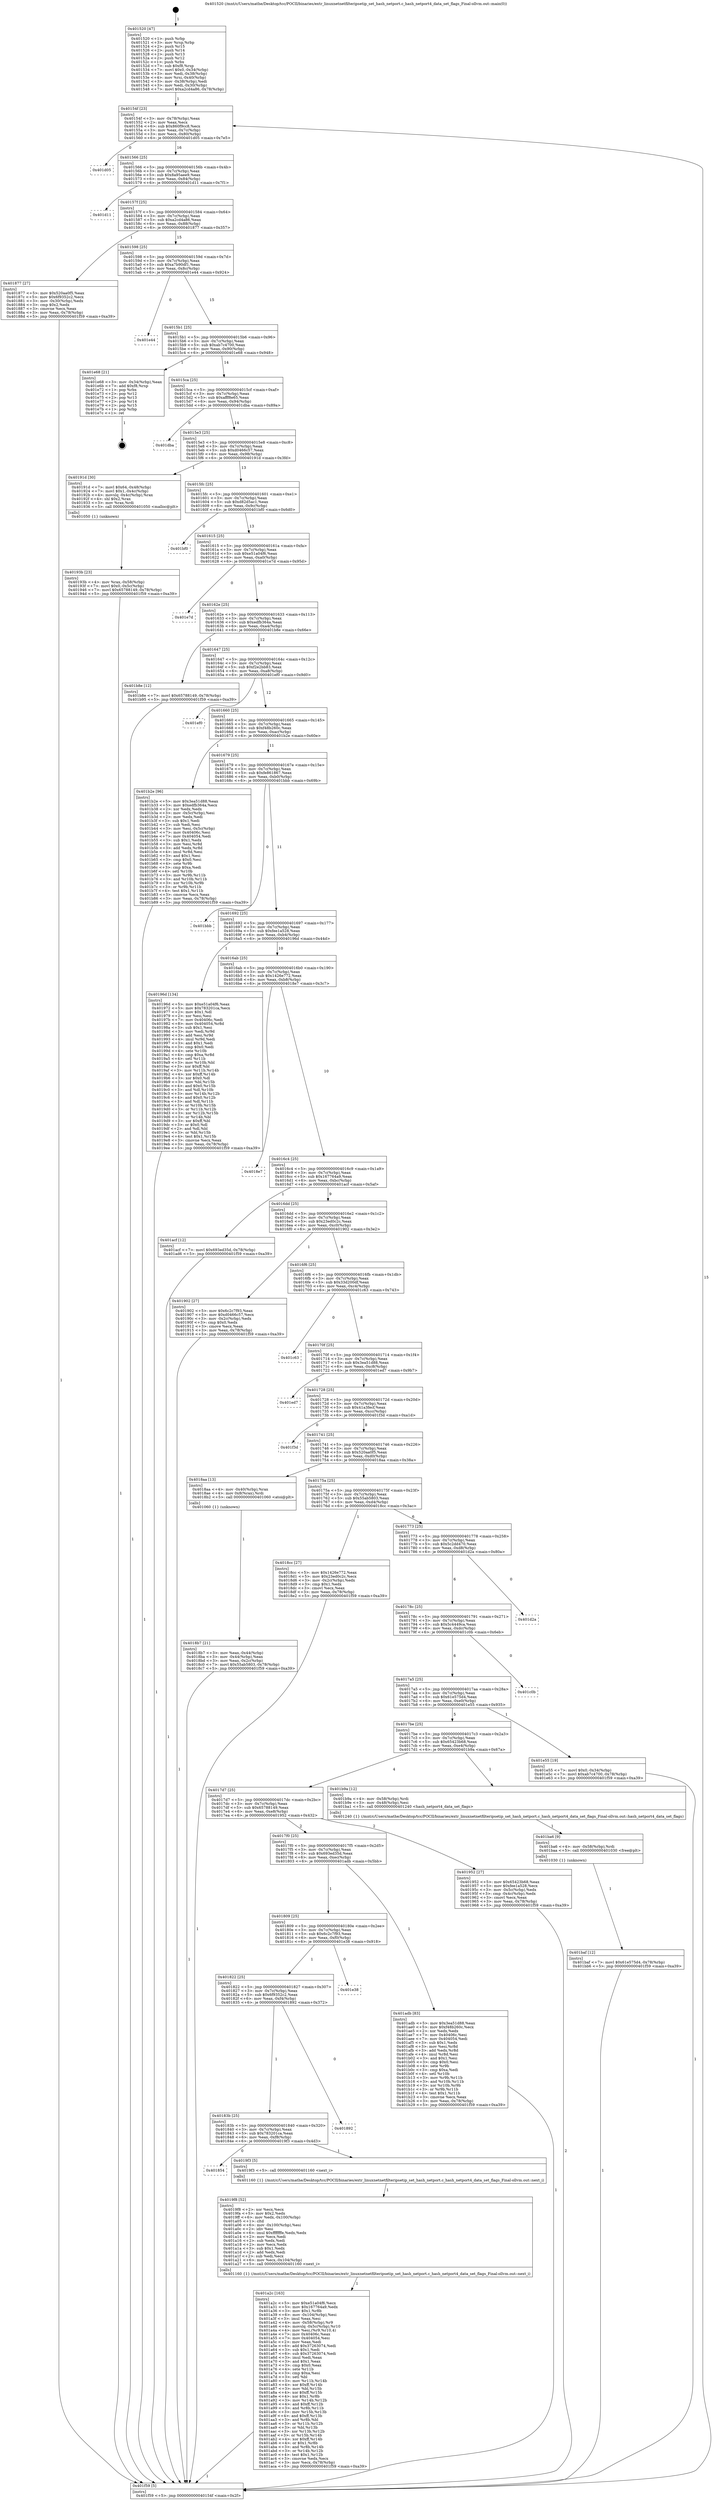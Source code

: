 digraph "0x401520" {
  label = "0x401520 (/mnt/c/Users/mathe/Desktop/tcc/POCII/binaries/extr_linuxnetnetfilteripsetip_set_hash_netport.c_hash_netport4_data_set_flags_Final-ollvm.out::main(0))"
  labelloc = "t"
  node[shape=record]

  Entry [label="",width=0.3,height=0.3,shape=circle,fillcolor=black,style=filled]
  "0x40154f" [label="{
     0x40154f [23]\l
     | [instrs]\l
     &nbsp;&nbsp;0x40154f \<+3\>: mov -0x78(%rbp),%eax\l
     &nbsp;&nbsp;0x401552 \<+2\>: mov %eax,%ecx\l
     &nbsp;&nbsp;0x401554 \<+6\>: sub $0x860f9cc8,%ecx\l
     &nbsp;&nbsp;0x40155a \<+3\>: mov %eax,-0x7c(%rbp)\l
     &nbsp;&nbsp;0x40155d \<+3\>: mov %ecx,-0x80(%rbp)\l
     &nbsp;&nbsp;0x401560 \<+6\>: je 0000000000401d05 \<main+0x7e5\>\l
  }"]
  "0x401d05" [label="{
     0x401d05\l
  }", style=dashed]
  "0x401566" [label="{
     0x401566 [25]\l
     | [instrs]\l
     &nbsp;&nbsp;0x401566 \<+5\>: jmp 000000000040156b \<main+0x4b\>\l
     &nbsp;&nbsp;0x40156b \<+3\>: mov -0x7c(%rbp),%eax\l
     &nbsp;&nbsp;0x40156e \<+5\>: sub $0x8a95aee9,%eax\l
     &nbsp;&nbsp;0x401573 \<+6\>: mov %eax,-0x84(%rbp)\l
     &nbsp;&nbsp;0x401579 \<+6\>: je 0000000000401d11 \<main+0x7f1\>\l
  }"]
  Exit [label="",width=0.3,height=0.3,shape=circle,fillcolor=black,style=filled,peripheries=2]
  "0x401d11" [label="{
     0x401d11\l
  }", style=dashed]
  "0x40157f" [label="{
     0x40157f [25]\l
     | [instrs]\l
     &nbsp;&nbsp;0x40157f \<+5\>: jmp 0000000000401584 \<main+0x64\>\l
     &nbsp;&nbsp;0x401584 \<+3\>: mov -0x7c(%rbp),%eax\l
     &nbsp;&nbsp;0x401587 \<+5\>: sub $0xa2cd4a86,%eax\l
     &nbsp;&nbsp;0x40158c \<+6\>: mov %eax,-0x88(%rbp)\l
     &nbsp;&nbsp;0x401592 \<+6\>: je 0000000000401877 \<main+0x357\>\l
  }"]
  "0x401baf" [label="{
     0x401baf [12]\l
     | [instrs]\l
     &nbsp;&nbsp;0x401baf \<+7\>: movl $0x61e575d4,-0x78(%rbp)\l
     &nbsp;&nbsp;0x401bb6 \<+5\>: jmp 0000000000401f59 \<main+0xa39\>\l
  }"]
  "0x401877" [label="{
     0x401877 [27]\l
     | [instrs]\l
     &nbsp;&nbsp;0x401877 \<+5\>: mov $0x520aa0f5,%eax\l
     &nbsp;&nbsp;0x40187c \<+5\>: mov $0x6f9352c2,%ecx\l
     &nbsp;&nbsp;0x401881 \<+3\>: mov -0x30(%rbp),%edx\l
     &nbsp;&nbsp;0x401884 \<+3\>: cmp $0x2,%edx\l
     &nbsp;&nbsp;0x401887 \<+3\>: cmovne %ecx,%eax\l
     &nbsp;&nbsp;0x40188a \<+3\>: mov %eax,-0x78(%rbp)\l
     &nbsp;&nbsp;0x40188d \<+5\>: jmp 0000000000401f59 \<main+0xa39\>\l
  }"]
  "0x401598" [label="{
     0x401598 [25]\l
     | [instrs]\l
     &nbsp;&nbsp;0x401598 \<+5\>: jmp 000000000040159d \<main+0x7d\>\l
     &nbsp;&nbsp;0x40159d \<+3\>: mov -0x7c(%rbp),%eax\l
     &nbsp;&nbsp;0x4015a0 \<+5\>: sub $0xa7b90df1,%eax\l
     &nbsp;&nbsp;0x4015a5 \<+6\>: mov %eax,-0x8c(%rbp)\l
     &nbsp;&nbsp;0x4015ab \<+6\>: je 0000000000401e44 \<main+0x924\>\l
  }"]
  "0x401f59" [label="{
     0x401f59 [5]\l
     | [instrs]\l
     &nbsp;&nbsp;0x401f59 \<+5\>: jmp 000000000040154f \<main+0x2f\>\l
  }"]
  "0x401520" [label="{
     0x401520 [47]\l
     | [instrs]\l
     &nbsp;&nbsp;0x401520 \<+1\>: push %rbp\l
     &nbsp;&nbsp;0x401521 \<+3\>: mov %rsp,%rbp\l
     &nbsp;&nbsp;0x401524 \<+2\>: push %r15\l
     &nbsp;&nbsp;0x401526 \<+2\>: push %r14\l
     &nbsp;&nbsp;0x401528 \<+2\>: push %r13\l
     &nbsp;&nbsp;0x40152a \<+2\>: push %r12\l
     &nbsp;&nbsp;0x40152c \<+1\>: push %rbx\l
     &nbsp;&nbsp;0x40152d \<+7\>: sub $0xf8,%rsp\l
     &nbsp;&nbsp;0x401534 \<+7\>: movl $0x0,-0x34(%rbp)\l
     &nbsp;&nbsp;0x40153b \<+3\>: mov %edi,-0x38(%rbp)\l
     &nbsp;&nbsp;0x40153e \<+4\>: mov %rsi,-0x40(%rbp)\l
     &nbsp;&nbsp;0x401542 \<+3\>: mov -0x38(%rbp),%edi\l
     &nbsp;&nbsp;0x401545 \<+3\>: mov %edi,-0x30(%rbp)\l
     &nbsp;&nbsp;0x401548 \<+7\>: movl $0xa2cd4a86,-0x78(%rbp)\l
  }"]
  "0x401ba6" [label="{
     0x401ba6 [9]\l
     | [instrs]\l
     &nbsp;&nbsp;0x401ba6 \<+4\>: mov -0x58(%rbp),%rdi\l
     &nbsp;&nbsp;0x401baa \<+5\>: call 0000000000401030 \<free@plt\>\l
     | [calls]\l
     &nbsp;&nbsp;0x401030 \{1\} (unknown)\l
  }"]
  "0x401e44" [label="{
     0x401e44\l
  }", style=dashed]
  "0x4015b1" [label="{
     0x4015b1 [25]\l
     | [instrs]\l
     &nbsp;&nbsp;0x4015b1 \<+5\>: jmp 00000000004015b6 \<main+0x96\>\l
     &nbsp;&nbsp;0x4015b6 \<+3\>: mov -0x7c(%rbp),%eax\l
     &nbsp;&nbsp;0x4015b9 \<+5\>: sub $0xab7c4700,%eax\l
     &nbsp;&nbsp;0x4015be \<+6\>: mov %eax,-0x90(%rbp)\l
     &nbsp;&nbsp;0x4015c4 \<+6\>: je 0000000000401e68 \<main+0x948\>\l
  }"]
  "0x401a2c" [label="{
     0x401a2c [163]\l
     | [instrs]\l
     &nbsp;&nbsp;0x401a2c \<+5\>: mov $0xe51a04f6,%ecx\l
     &nbsp;&nbsp;0x401a31 \<+5\>: mov $0x167764a9,%edx\l
     &nbsp;&nbsp;0x401a36 \<+3\>: mov $0x1,%r8b\l
     &nbsp;&nbsp;0x401a39 \<+6\>: mov -0x104(%rbp),%esi\l
     &nbsp;&nbsp;0x401a3f \<+3\>: imul %eax,%esi\l
     &nbsp;&nbsp;0x401a42 \<+4\>: mov -0x58(%rbp),%r9\l
     &nbsp;&nbsp;0x401a46 \<+4\>: movslq -0x5c(%rbp),%r10\l
     &nbsp;&nbsp;0x401a4a \<+4\>: mov %esi,(%r9,%r10,4)\l
     &nbsp;&nbsp;0x401a4e \<+7\>: mov 0x40406c,%eax\l
     &nbsp;&nbsp;0x401a55 \<+7\>: mov 0x404054,%esi\l
     &nbsp;&nbsp;0x401a5c \<+2\>: mov %eax,%edi\l
     &nbsp;&nbsp;0x401a5e \<+6\>: add $0x37263074,%edi\l
     &nbsp;&nbsp;0x401a64 \<+3\>: sub $0x1,%edi\l
     &nbsp;&nbsp;0x401a67 \<+6\>: sub $0x37263074,%edi\l
     &nbsp;&nbsp;0x401a6d \<+3\>: imul %edi,%eax\l
     &nbsp;&nbsp;0x401a70 \<+3\>: and $0x1,%eax\l
     &nbsp;&nbsp;0x401a73 \<+3\>: cmp $0x0,%eax\l
     &nbsp;&nbsp;0x401a76 \<+4\>: sete %r11b\l
     &nbsp;&nbsp;0x401a7a \<+3\>: cmp $0xa,%esi\l
     &nbsp;&nbsp;0x401a7d \<+3\>: setl %bl\l
     &nbsp;&nbsp;0x401a80 \<+3\>: mov %r11b,%r14b\l
     &nbsp;&nbsp;0x401a83 \<+4\>: xor $0xff,%r14b\l
     &nbsp;&nbsp;0x401a87 \<+3\>: mov %bl,%r15b\l
     &nbsp;&nbsp;0x401a8a \<+4\>: xor $0xff,%r15b\l
     &nbsp;&nbsp;0x401a8e \<+4\>: xor $0x1,%r8b\l
     &nbsp;&nbsp;0x401a92 \<+3\>: mov %r14b,%r12b\l
     &nbsp;&nbsp;0x401a95 \<+4\>: and $0xff,%r12b\l
     &nbsp;&nbsp;0x401a99 \<+3\>: and %r8b,%r11b\l
     &nbsp;&nbsp;0x401a9c \<+3\>: mov %r15b,%r13b\l
     &nbsp;&nbsp;0x401a9f \<+4\>: and $0xff,%r13b\l
     &nbsp;&nbsp;0x401aa3 \<+3\>: and %r8b,%bl\l
     &nbsp;&nbsp;0x401aa6 \<+3\>: or %r11b,%r12b\l
     &nbsp;&nbsp;0x401aa9 \<+3\>: or %bl,%r13b\l
     &nbsp;&nbsp;0x401aac \<+3\>: xor %r13b,%r12b\l
     &nbsp;&nbsp;0x401aaf \<+3\>: or %r15b,%r14b\l
     &nbsp;&nbsp;0x401ab2 \<+4\>: xor $0xff,%r14b\l
     &nbsp;&nbsp;0x401ab6 \<+4\>: or $0x1,%r8b\l
     &nbsp;&nbsp;0x401aba \<+3\>: and %r8b,%r14b\l
     &nbsp;&nbsp;0x401abd \<+3\>: or %r14b,%r12b\l
     &nbsp;&nbsp;0x401ac0 \<+4\>: test $0x1,%r12b\l
     &nbsp;&nbsp;0x401ac4 \<+3\>: cmovne %edx,%ecx\l
     &nbsp;&nbsp;0x401ac7 \<+3\>: mov %ecx,-0x78(%rbp)\l
     &nbsp;&nbsp;0x401aca \<+5\>: jmp 0000000000401f59 \<main+0xa39\>\l
  }"]
  "0x401e68" [label="{
     0x401e68 [21]\l
     | [instrs]\l
     &nbsp;&nbsp;0x401e68 \<+3\>: mov -0x34(%rbp),%eax\l
     &nbsp;&nbsp;0x401e6b \<+7\>: add $0xf8,%rsp\l
     &nbsp;&nbsp;0x401e72 \<+1\>: pop %rbx\l
     &nbsp;&nbsp;0x401e73 \<+2\>: pop %r12\l
     &nbsp;&nbsp;0x401e75 \<+2\>: pop %r13\l
     &nbsp;&nbsp;0x401e77 \<+2\>: pop %r14\l
     &nbsp;&nbsp;0x401e79 \<+2\>: pop %r15\l
     &nbsp;&nbsp;0x401e7b \<+1\>: pop %rbp\l
     &nbsp;&nbsp;0x401e7c \<+1\>: ret\l
  }"]
  "0x4015ca" [label="{
     0x4015ca [25]\l
     | [instrs]\l
     &nbsp;&nbsp;0x4015ca \<+5\>: jmp 00000000004015cf \<main+0xaf\>\l
     &nbsp;&nbsp;0x4015cf \<+3\>: mov -0x7c(%rbp),%eax\l
     &nbsp;&nbsp;0x4015d2 \<+5\>: sub $0xafff8e65,%eax\l
     &nbsp;&nbsp;0x4015d7 \<+6\>: mov %eax,-0x94(%rbp)\l
     &nbsp;&nbsp;0x4015dd \<+6\>: je 0000000000401dba \<main+0x89a\>\l
  }"]
  "0x4019f8" [label="{
     0x4019f8 [52]\l
     | [instrs]\l
     &nbsp;&nbsp;0x4019f8 \<+2\>: xor %ecx,%ecx\l
     &nbsp;&nbsp;0x4019fa \<+5\>: mov $0x2,%edx\l
     &nbsp;&nbsp;0x4019ff \<+6\>: mov %edx,-0x100(%rbp)\l
     &nbsp;&nbsp;0x401a05 \<+1\>: cltd\l
     &nbsp;&nbsp;0x401a06 \<+6\>: mov -0x100(%rbp),%esi\l
     &nbsp;&nbsp;0x401a0c \<+2\>: idiv %esi\l
     &nbsp;&nbsp;0x401a0e \<+6\>: imul $0xfffffffe,%edx,%edx\l
     &nbsp;&nbsp;0x401a14 \<+2\>: mov %ecx,%edi\l
     &nbsp;&nbsp;0x401a16 \<+2\>: sub %edx,%edi\l
     &nbsp;&nbsp;0x401a18 \<+2\>: mov %ecx,%edx\l
     &nbsp;&nbsp;0x401a1a \<+3\>: sub $0x1,%edx\l
     &nbsp;&nbsp;0x401a1d \<+2\>: add %edx,%edi\l
     &nbsp;&nbsp;0x401a1f \<+2\>: sub %edi,%ecx\l
     &nbsp;&nbsp;0x401a21 \<+6\>: mov %ecx,-0x104(%rbp)\l
     &nbsp;&nbsp;0x401a27 \<+5\>: call 0000000000401160 \<next_i\>\l
     | [calls]\l
     &nbsp;&nbsp;0x401160 \{1\} (/mnt/c/Users/mathe/Desktop/tcc/POCII/binaries/extr_linuxnetnetfilteripsetip_set_hash_netport.c_hash_netport4_data_set_flags_Final-ollvm.out::next_i)\l
  }"]
  "0x401dba" [label="{
     0x401dba\l
  }", style=dashed]
  "0x4015e3" [label="{
     0x4015e3 [25]\l
     | [instrs]\l
     &nbsp;&nbsp;0x4015e3 \<+5\>: jmp 00000000004015e8 \<main+0xc8\>\l
     &nbsp;&nbsp;0x4015e8 \<+3\>: mov -0x7c(%rbp),%eax\l
     &nbsp;&nbsp;0x4015eb \<+5\>: sub $0xd0466c57,%eax\l
     &nbsp;&nbsp;0x4015f0 \<+6\>: mov %eax,-0x98(%rbp)\l
     &nbsp;&nbsp;0x4015f6 \<+6\>: je 000000000040191d \<main+0x3fd\>\l
  }"]
  "0x401854" [label="{
     0x401854\l
  }", style=dashed]
  "0x40191d" [label="{
     0x40191d [30]\l
     | [instrs]\l
     &nbsp;&nbsp;0x40191d \<+7\>: movl $0x64,-0x48(%rbp)\l
     &nbsp;&nbsp;0x401924 \<+7\>: movl $0x1,-0x4c(%rbp)\l
     &nbsp;&nbsp;0x40192b \<+4\>: movslq -0x4c(%rbp),%rax\l
     &nbsp;&nbsp;0x40192f \<+4\>: shl $0x2,%rax\l
     &nbsp;&nbsp;0x401933 \<+3\>: mov %rax,%rdi\l
     &nbsp;&nbsp;0x401936 \<+5\>: call 0000000000401050 \<malloc@plt\>\l
     | [calls]\l
     &nbsp;&nbsp;0x401050 \{1\} (unknown)\l
  }"]
  "0x4015fc" [label="{
     0x4015fc [25]\l
     | [instrs]\l
     &nbsp;&nbsp;0x4015fc \<+5\>: jmp 0000000000401601 \<main+0xe1\>\l
     &nbsp;&nbsp;0x401601 \<+3\>: mov -0x7c(%rbp),%eax\l
     &nbsp;&nbsp;0x401604 \<+5\>: sub $0xd82d5ac1,%eax\l
     &nbsp;&nbsp;0x401609 \<+6\>: mov %eax,-0x9c(%rbp)\l
     &nbsp;&nbsp;0x40160f \<+6\>: je 0000000000401bf0 \<main+0x6d0\>\l
  }"]
  "0x4019f3" [label="{
     0x4019f3 [5]\l
     | [instrs]\l
     &nbsp;&nbsp;0x4019f3 \<+5\>: call 0000000000401160 \<next_i\>\l
     | [calls]\l
     &nbsp;&nbsp;0x401160 \{1\} (/mnt/c/Users/mathe/Desktop/tcc/POCII/binaries/extr_linuxnetnetfilteripsetip_set_hash_netport.c_hash_netport4_data_set_flags_Final-ollvm.out::next_i)\l
  }"]
  "0x401bf0" [label="{
     0x401bf0\l
  }", style=dashed]
  "0x401615" [label="{
     0x401615 [25]\l
     | [instrs]\l
     &nbsp;&nbsp;0x401615 \<+5\>: jmp 000000000040161a \<main+0xfa\>\l
     &nbsp;&nbsp;0x40161a \<+3\>: mov -0x7c(%rbp),%eax\l
     &nbsp;&nbsp;0x40161d \<+5\>: sub $0xe51a04f6,%eax\l
     &nbsp;&nbsp;0x401622 \<+6\>: mov %eax,-0xa0(%rbp)\l
     &nbsp;&nbsp;0x401628 \<+6\>: je 0000000000401e7d \<main+0x95d\>\l
  }"]
  "0x40183b" [label="{
     0x40183b [25]\l
     | [instrs]\l
     &nbsp;&nbsp;0x40183b \<+5\>: jmp 0000000000401840 \<main+0x320\>\l
     &nbsp;&nbsp;0x401840 \<+3\>: mov -0x7c(%rbp),%eax\l
     &nbsp;&nbsp;0x401843 \<+5\>: sub $0x783201ca,%eax\l
     &nbsp;&nbsp;0x401848 \<+6\>: mov %eax,-0xf8(%rbp)\l
     &nbsp;&nbsp;0x40184e \<+6\>: je 00000000004019f3 \<main+0x4d3\>\l
  }"]
  "0x401e7d" [label="{
     0x401e7d\l
  }", style=dashed]
  "0x40162e" [label="{
     0x40162e [25]\l
     | [instrs]\l
     &nbsp;&nbsp;0x40162e \<+5\>: jmp 0000000000401633 \<main+0x113\>\l
     &nbsp;&nbsp;0x401633 \<+3\>: mov -0x7c(%rbp),%eax\l
     &nbsp;&nbsp;0x401636 \<+5\>: sub $0xedfb364a,%eax\l
     &nbsp;&nbsp;0x40163b \<+6\>: mov %eax,-0xa4(%rbp)\l
     &nbsp;&nbsp;0x401641 \<+6\>: je 0000000000401b8e \<main+0x66e\>\l
  }"]
  "0x401892" [label="{
     0x401892\l
  }", style=dashed]
  "0x401b8e" [label="{
     0x401b8e [12]\l
     | [instrs]\l
     &nbsp;&nbsp;0x401b8e \<+7\>: movl $0x65788149,-0x78(%rbp)\l
     &nbsp;&nbsp;0x401b95 \<+5\>: jmp 0000000000401f59 \<main+0xa39\>\l
  }"]
  "0x401647" [label="{
     0x401647 [25]\l
     | [instrs]\l
     &nbsp;&nbsp;0x401647 \<+5\>: jmp 000000000040164c \<main+0x12c\>\l
     &nbsp;&nbsp;0x40164c \<+3\>: mov -0x7c(%rbp),%eax\l
     &nbsp;&nbsp;0x40164f \<+5\>: sub $0xf2e2bb83,%eax\l
     &nbsp;&nbsp;0x401654 \<+6\>: mov %eax,-0xa8(%rbp)\l
     &nbsp;&nbsp;0x40165a \<+6\>: je 0000000000401ef0 \<main+0x9d0\>\l
  }"]
  "0x401822" [label="{
     0x401822 [25]\l
     | [instrs]\l
     &nbsp;&nbsp;0x401822 \<+5\>: jmp 0000000000401827 \<main+0x307\>\l
     &nbsp;&nbsp;0x401827 \<+3\>: mov -0x7c(%rbp),%eax\l
     &nbsp;&nbsp;0x40182a \<+5\>: sub $0x6f9352c2,%eax\l
     &nbsp;&nbsp;0x40182f \<+6\>: mov %eax,-0xf4(%rbp)\l
     &nbsp;&nbsp;0x401835 \<+6\>: je 0000000000401892 \<main+0x372\>\l
  }"]
  "0x401ef0" [label="{
     0x401ef0\l
  }", style=dashed]
  "0x401660" [label="{
     0x401660 [25]\l
     | [instrs]\l
     &nbsp;&nbsp;0x401660 \<+5\>: jmp 0000000000401665 \<main+0x145\>\l
     &nbsp;&nbsp;0x401665 \<+3\>: mov -0x7c(%rbp),%eax\l
     &nbsp;&nbsp;0x401668 \<+5\>: sub $0xf48b260c,%eax\l
     &nbsp;&nbsp;0x40166d \<+6\>: mov %eax,-0xac(%rbp)\l
     &nbsp;&nbsp;0x401673 \<+6\>: je 0000000000401b2e \<main+0x60e\>\l
  }"]
  "0x401e38" [label="{
     0x401e38\l
  }", style=dashed]
  "0x401b2e" [label="{
     0x401b2e [96]\l
     | [instrs]\l
     &nbsp;&nbsp;0x401b2e \<+5\>: mov $0x3ea51d88,%eax\l
     &nbsp;&nbsp;0x401b33 \<+5\>: mov $0xedfb364a,%ecx\l
     &nbsp;&nbsp;0x401b38 \<+2\>: xor %edx,%edx\l
     &nbsp;&nbsp;0x401b3a \<+3\>: mov -0x5c(%rbp),%esi\l
     &nbsp;&nbsp;0x401b3d \<+2\>: mov %edx,%edi\l
     &nbsp;&nbsp;0x401b3f \<+3\>: sub $0x1,%edi\l
     &nbsp;&nbsp;0x401b42 \<+2\>: sub %edi,%esi\l
     &nbsp;&nbsp;0x401b44 \<+3\>: mov %esi,-0x5c(%rbp)\l
     &nbsp;&nbsp;0x401b47 \<+7\>: mov 0x40406c,%esi\l
     &nbsp;&nbsp;0x401b4e \<+7\>: mov 0x404054,%edi\l
     &nbsp;&nbsp;0x401b55 \<+3\>: sub $0x1,%edx\l
     &nbsp;&nbsp;0x401b58 \<+3\>: mov %esi,%r8d\l
     &nbsp;&nbsp;0x401b5b \<+3\>: add %edx,%r8d\l
     &nbsp;&nbsp;0x401b5e \<+4\>: imul %r8d,%esi\l
     &nbsp;&nbsp;0x401b62 \<+3\>: and $0x1,%esi\l
     &nbsp;&nbsp;0x401b65 \<+3\>: cmp $0x0,%esi\l
     &nbsp;&nbsp;0x401b68 \<+4\>: sete %r9b\l
     &nbsp;&nbsp;0x401b6c \<+3\>: cmp $0xa,%edi\l
     &nbsp;&nbsp;0x401b6f \<+4\>: setl %r10b\l
     &nbsp;&nbsp;0x401b73 \<+3\>: mov %r9b,%r11b\l
     &nbsp;&nbsp;0x401b76 \<+3\>: and %r10b,%r11b\l
     &nbsp;&nbsp;0x401b79 \<+3\>: xor %r10b,%r9b\l
     &nbsp;&nbsp;0x401b7c \<+3\>: or %r9b,%r11b\l
     &nbsp;&nbsp;0x401b7f \<+4\>: test $0x1,%r11b\l
     &nbsp;&nbsp;0x401b83 \<+3\>: cmovne %ecx,%eax\l
     &nbsp;&nbsp;0x401b86 \<+3\>: mov %eax,-0x78(%rbp)\l
     &nbsp;&nbsp;0x401b89 \<+5\>: jmp 0000000000401f59 \<main+0xa39\>\l
  }"]
  "0x401679" [label="{
     0x401679 [25]\l
     | [instrs]\l
     &nbsp;&nbsp;0x401679 \<+5\>: jmp 000000000040167e \<main+0x15e\>\l
     &nbsp;&nbsp;0x40167e \<+3\>: mov -0x7c(%rbp),%eax\l
     &nbsp;&nbsp;0x401681 \<+5\>: sub $0xfe861867,%eax\l
     &nbsp;&nbsp;0x401686 \<+6\>: mov %eax,-0xb0(%rbp)\l
     &nbsp;&nbsp;0x40168c \<+6\>: je 0000000000401bbb \<main+0x69b\>\l
  }"]
  "0x401809" [label="{
     0x401809 [25]\l
     | [instrs]\l
     &nbsp;&nbsp;0x401809 \<+5\>: jmp 000000000040180e \<main+0x2ee\>\l
     &nbsp;&nbsp;0x40180e \<+3\>: mov -0x7c(%rbp),%eax\l
     &nbsp;&nbsp;0x401811 \<+5\>: sub $0x6c2c7f93,%eax\l
     &nbsp;&nbsp;0x401816 \<+6\>: mov %eax,-0xf0(%rbp)\l
     &nbsp;&nbsp;0x40181c \<+6\>: je 0000000000401e38 \<main+0x918\>\l
  }"]
  "0x401bbb" [label="{
     0x401bbb\l
  }", style=dashed]
  "0x401692" [label="{
     0x401692 [25]\l
     | [instrs]\l
     &nbsp;&nbsp;0x401692 \<+5\>: jmp 0000000000401697 \<main+0x177\>\l
     &nbsp;&nbsp;0x401697 \<+3\>: mov -0x7c(%rbp),%eax\l
     &nbsp;&nbsp;0x40169a \<+5\>: sub $0xfee1a528,%eax\l
     &nbsp;&nbsp;0x40169f \<+6\>: mov %eax,-0xb4(%rbp)\l
     &nbsp;&nbsp;0x4016a5 \<+6\>: je 000000000040196d \<main+0x44d\>\l
  }"]
  "0x401adb" [label="{
     0x401adb [83]\l
     | [instrs]\l
     &nbsp;&nbsp;0x401adb \<+5\>: mov $0x3ea51d88,%eax\l
     &nbsp;&nbsp;0x401ae0 \<+5\>: mov $0xf48b260c,%ecx\l
     &nbsp;&nbsp;0x401ae5 \<+2\>: xor %edx,%edx\l
     &nbsp;&nbsp;0x401ae7 \<+7\>: mov 0x40406c,%esi\l
     &nbsp;&nbsp;0x401aee \<+7\>: mov 0x404054,%edi\l
     &nbsp;&nbsp;0x401af5 \<+3\>: sub $0x1,%edx\l
     &nbsp;&nbsp;0x401af8 \<+3\>: mov %esi,%r8d\l
     &nbsp;&nbsp;0x401afb \<+3\>: add %edx,%r8d\l
     &nbsp;&nbsp;0x401afe \<+4\>: imul %r8d,%esi\l
     &nbsp;&nbsp;0x401b02 \<+3\>: and $0x1,%esi\l
     &nbsp;&nbsp;0x401b05 \<+3\>: cmp $0x0,%esi\l
     &nbsp;&nbsp;0x401b08 \<+4\>: sete %r9b\l
     &nbsp;&nbsp;0x401b0c \<+3\>: cmp $0xa,%edi\l
     &nbsp;&nbsp;0x401b0f \<+4\>: setl %r10b\l
     &nbsp;&nbsp;0x401b13 \<+3\>: mov %r9b,%r11b\l
     &nbsp;&nbsp;0x401b16 \<+3\>: and %r10b,%r11b\l
     &nbsp;&nbsp;0x401b19 \<+3\>: xor %r10b,%r9b\l
     &nbsp;&nbsp;0x401b1c \<+3\>: or %r9b,%r11b\l
     &nbsp;&nbsp;0x401b1f \<+4\>: test $0x1,%r11b\l
     &nbsp;&nbsp;0x401b23 \<+3\>: cmovne %ecx,%eax\l
     &nbsp;&nbsp;0x401b26 \<+3\>: mov %eax,-0x78(%rbp)\l
     &nbsp;&nbsp;0x401b29 \<+5\>: jmp 0000000000401f59 \<main+0xa39\>\l
  }"]
  "0x40196d" [label="{
     0x40196d [134]\l
     | [instrs]\l
     &nbsp;&nbsp;0x40196d \<+5\>: mov $0xe51a04f6,%eax\l
     &nbsp;&nbsp;0x401972 \<+5\>: mov $0x783201ca,%ecx\l
     &nbsp;&nbsp;0x401977 \<+2\>: mov $0x1,%dl\l
     &nbsp;&nbsp;0x401979 \<+2\>: xor %esi,%esi\l
     &nbsp;&nbsp;0x40197b \<+7\>: mov 0x40406c,%edi\l
     &nbsp;&nbsp;0x401982 \<+8\>: mov 0x404054,%r8d\l
     &nbsp;&nbsp;0x40198a \<+3\>: sub $0x1,%esi\l
     &nbsp;&nbsp;0x40198d \<+3\>: mov %edi,%r9d\l
     &nbsp;&nbsp;0x401990 \<+3\>: add %esi,%r9d\l
     &nbsp;&nbsp;0x401993 \<+4\>: imul %r9d,%edi\l
     &nbsp;&nbsp;0x401997 \<+3\>: and $0x1,%edi\l
     &nbsp;&nbsp;0x40199a \<+3\>: cmp $0x0,%edi\l
     &nbsp;&nbsp;0x40199d \<+4\>: sete %r10b\l
     &nbsp;&nbsp;0x4019a1 \<+4\>: cmp $0xa,%r8d\l
     &nbsp;&nbsp;0x4019a5 \<+4\>: setl %r11b\l
     &nbsp;&nbsp;0x4019a9 \<+3\>: mov %r10b,%bl\l
     &nbsp;&nbsp;0x4019ac \<+3\>: xor $0xff,%bl\l
     &nbsp;&nbsp;0x4019af \<+3\>: mov %r11b,%r14b\l
     &nbsp;&nbsp;0x4019b2 \<+4\>: xor $0xff,%r14b\l
     &nbsp;&nbsp;0x4019b6 \<+3\>: xor $0x0,%dl\l
     &nbsp;&nbsp;0x4019b9 \<+3\>: mov %bl,%r15b\l
     &nbsp;&nbsp;0x4019bc \<+4\>: and $0x0,%r15b\l
     &nbsp;&nbsp;0x4019c0 \<+3\>: and %dl,%r10b\l
     &nbsp;&nbsp;0x4019c3 \<+3\>: mov %r14b,%r12b\l
     &nbsp;&nbsp;0x4019c6 \<+4\>: and $0x0,%r12b\l
     &nbsp;&nbsp;0x4019ca \<+3\>: and %dl,%r11b\l
     &nbsp;&nbsp;0x4019cd \<+3\>: or %r10b,%r15b\l
     &nbsp;&nbsp;0x4019d0 \<+3\>: or %r11b,%r12b\l
     &nbsp;&nbsp;0x4019d3 \<+3\>: xor %r12b,%r15b\l
     &nbsp;&nbsp;0x4019d6 \<+3\>: or %r14b,%bl\l
     &nbsp;&nbsp;0x4019d9 \<+3\>: xor $0xff,%bl\l
     &nbsp;&nbsp;0x4019dc \<+3\>: or $0x0,%dl\l
     &nbsp;&nbsp;0x4019df \<+2\>: and %dl,%bl\l
     &nbsp;&nbsp;0x4019e1 \<+3\>: or %bl,%r15b\l
     &nbsp;&nbsp;0x4019e4 \<+4\>: test $0x1,%r15b\l
     &nbsp;&nbsp;0x4019e8 \<+3\>: cmovne %ecx,%eax\l
     &nbsp;&nbsp;0x4019eb \<+3\>: mov %eax,-0x78(%rbp)\l
     &nbsp;&nbsp;0x4019ee \<+5\>: jmp 0000000000401f59 \<main+0xa39\>\l
  }"]
  "0x4016ab" [label="{
     0x4016ab [25]\l
     | [instrs]\l
     &nbsp;&nbsp;0x4016ab \<+5\>: jmp 00000000004016b0 \<main+0x190\>\l
     &nbsp;&nbsp;0x4016b0 \<+3\>: mov -0x7c(%rbp),%eax\l
     &nbsp;&nbsp;0x4016b3 \<+5\>: sub $0x1426e772,%eax\l
     &nbsp;&nbsp;0x4016b8 \<+6\>: mov %eax,-0xb8(%rbp)\l
     &nbsp;&nbsp;0x4016be \<+6\>: je 00000000004018e7 \<main+0x3c7\>\l
  }"]
  "0x4017f0" [label="{
     0x4017f0 [25]\l
     | [instrs]\l
     &nbsp;&nbsp;0x4017f0 \<+5\>: jmp 00000000004017f5 \<main+0x2d5\>\l
     &nbsp;&nbsp;0x4017f5 \<+3\>: mov -0x7c(%rbp),%eax\l
     &nbsp;&nbsp;0x4017f8 \<+5\>: sub $0x693ed35d,%eax\l
     &nbsp;&nbsp;0x4017fd \<+6\>: mov %eax,-0xec(%rbp)\l
     &nbsp;&nbsp;0x401803 \<+6\>: je 0000000000401adb \<main+0x5bb\>\l
  }"]
  "0x4018e7" [label="{
     0x4018e7\l
  }", style=dashed]
  "0x4016c4" [label="{
     0x4016c4 [25]\l
     | [instrs]\l
     &nbsp;&nbsp;0x4016c4 \<+5\>: jmp 00000000004016c9 \<main+0x1a9\>\l
     &nbsp;&nbsp;0x4016c9 \<+3\>: mov -0x7c(%rbp),%eax\l
     &nbsp;&nbsp;0x4016cc \<+5\>: sub $0x167764a9,%eax\l
     &nbsp;&nbsp;0x4016d1 \<+6\>: mov %eax,-0xbc(%rbp)\l
     &nbsp;&nbsp;0x4016d7 \<+6\>: je 0000000000401acf \<main+0x5af\>\l
  }"]
  "0x401952" [label="{
     0x401952 [27]\l
     | [instrs]\l
     &nbsp;&nbsp;0x401952 \<+5\>: mov $0x65423b68,%eax\l
     &nbsp;&nbsp;0x401957 \<+5\>: mov $0xfee1a528,%ecx\l
     &nbsp;&nbsp;0x40195c \<+3\>: mov -0x5c(%rbp),%edx\l
     &nbsp;&nbsp;0x40195f \<+3\>: cmp -0x4c(%rbp),%edx\l
     &nbsp;&nbsp;0x401962 \<+3\>: cmovl %ecx,%eax\l
     &nbsp;&nbsp;0x401965 \<+3\>: mov %eax,-0x78(%rbp)\l
     &nbsp;&nbsp;0x401968 \<+5\>: jmp 0000000000401f59 \<main+0xa39\>\l
  }"]
  "0x401acf" [label="{
     0x401acf [12]\l
     | [instrs]\l
     &nbsp;&nbsp;0x401acf \<+7\>: movl $0x693ed35d,-0x78(%rbp)\l
     &nbsp;&nbsp;0x401ad6 \<+5\>: jmp 0000000000401f59 \<main+0xa39\>\l
  }"]
  "0x4016dd" [label="{
     0x4016dd [25]\l
     | [instrs]\l
     &nbsp;&nbsp;0x4016dd \<+5\>: jmp 00000000004016e2 \<main+0x1c2\>\l
     &nbsp;&nbsp;0x4016e2 \<+3\>: mov -0x7c(%rbp),%eax\l
     &nbsp;&nbsp;0x4016e5 \<+5\>: sub $0x23ed0c2c,%eax\l
     &nbsp;&nbsp;0x4016ea \<+6\>: mov %eax,-0xc0(%rbp)\l
     &nbsp;&nbsp;0x4016f0 \<+6\>: je 0000000000401902 \<main+0x3e2\>\l
  }"]
  "0x4017d7" [label="{
     0x4017d7 [25]\l
     | [instrs]\l
     &nbsp;&nbsp;0x4017d7 \<+5\>: jmp 00000000004017dc \<main+0x2bc\>\l
     &nbsp;&nbsp;0x4017dc \<+3\>: mov -0x7c(%rbp),%eax\l
     &nbsp;&nbsp;0x4017df \<+5\>: sub $0x65788149,%eax\l
     &nbsp;&nbsp;0x4017e4 \<+6\>: mov %eax,-0xe8(%rbp)\l
     &nbsp;&nbsp;0x4017ea \<+6\>: je 0000000000401952 \<main+0x432\>\l
  }"]
  "0x401902" [label="{
     0x401902 [27]\l
     | [instrs]\l
     &nbsp;&nbsp;0x401902 \<+5\>: mov $0x6c2c7f93,%eax\l
     &nbsp;&nbsp;0x401907 \<+5\>: mov $0xd0466c57,%ecx\l
     &nbsp;&nbsp;0x40190c \<+3\>: mov -0x2c(%rbp),%edx\l
     &nbsp;&nbsp;0x40190f \<+3\>: cmp $0x0,%edx\l
     &nbsp;&nbsp;0x401912 \<+3\>: cmove %ecx,%eax\l
     &nbsp;&nbsp;0x401915 \<+3\>: mov %eax,-0x78(%rbp)\l
     &nbsp;&nbsp;0x401918 \<+5\>: jmp 0000000000401f59 \<main+0xa39\>\l
  }"]
  "0x4016f6" [label="{
     0x4016f6 [25]\l
     | [instrs]\l
     &nbsp;&nbsp;0x4016f6 \<+5\>: jmp 00000000004016fb \<main+0x1db\>\l
     &nbsp;&nbsp;0x4016fb \<+3\>: mov -0x7c(%rbp),%eax\l
     &nbsp;&nbsp;0x4016fe \<+5\>: sub $0x33d200df,%eax\l
     &nbsp;&nbsp;0x401703 \<+6\>: mov %eax,-0xc4(%rbp)\l
     &nbsp;&nbsp;0x401709 \<+6\>: je 0000000000401c63 \<main+0x743\>\l
  }"]
  "0x401b9a" [label="{
     0x401b9a [12]\l
     | [instrs]\l
     &nbsp;&nbsp;0x401b9a \<+4\>: mov -0x58(%rbp),%rdi\l
     &nbsp;&nbsp;0x401b9e \<+3\>: mov -0x48(%rbp),%esi\l
     &nbsp;&nbsp;0x401ba1 \<+5\>: call 0000000000401240 \<hash_netport4_data_set_flags\>\l
     | [calls]\l
     &nbsp;&nbsp;0x401240 \{1\} (/mnt/c/Users/mathe/Desktop/tcc/POCII/binaries/extr_linuxnetnetfilteripsetip_set_hash_netport.c_hash_netport4_data_set_flags_Final-ollvm.out::hash_netport4_data_set_flags)\l
  }"]
  "0x401c63" [label="{
     0x401c63\l
  }", style=dashed]
  "0x40170f" [label="{
     0x40170f [25]\l
     | [instrs]\l
     &nbsp;&nbsp;0x40170f \<+5\>: jmp 0000000000401714 \<main+0x1f4\>\l
     &nbsp;&nbsp;0x401714 \<+3\>: mov -0x7c(%rbp),%eax\l
     &nbsp;&nbsp;0x401717 \<+5\>: sub $0x3ea51d88,%eax\l
     &nbsp;&nbsp;0x40171c \<+6\>: mov %eax,-0xc8(%rbp)\l
     &nbsp;&nbsp;0x401722 \<+6\>: je 0000000000401ed7 \<main+0x9b7\>\l
  }"]
  "0x4017be" [label="{
     0x4017be [25]\l
     | [instrs]\l
     &nbsp;&nbsp;0x4017be \<+5\>: jmp 00000000004017c3 \<main+0x2a3\>\l
     &nbsp;&nbsp;0x4017c3 \<+3\>: mov -0x7c(%rbp),%eax\l
     &nbsp;&nbsp;0x4017c6 \<+5\>: sub $0x65423b68,%eax\l
     &nbsp;&nbsp;0x4017cb \<+6\>: mov %eax,-0xe4(%rbp)\l
     &nbsp;&nbsp;0x4017d1 \<+6\>: je 0000000000401b9a \<main+0x67a\>\l
  }"]
  "0x401ed7" [label="{
     0x401ed7\l
  }", style=dashed]
  "0x401728" [label="{
     0x401728 [25]\l
     | [instrs]\l
     &nbsp;&nbsp;0x401728 \<+5\>: jmp 000000000040172d \<main+0x20d\>\l
     &nbsp;&nbsp;0x40172d \<+3\>: mov -0x7c(%rbp),%eax\l
     &nbsp;&nbsp;0x401730 \<+5\>: sub $0x41a3fecf,%eax\l
     &nbsp;&nbsp;0x401735 \<+6\>: mov %eax,-0xcc(%rbp)\l
     &nbsp;&nbsp;0x40173b \<+6\>: je 0000000000401f3d \<main+0xa1d\>\l
  }"]
  "0x401e55" [label="{
     0x401e55 [19]\l
     | [instrs]\l
     &nbsp;&nbsp;0x401e55 \<+7\>: movl $0x0,-0x34(%rbp)\l
     &nbsp;&nbsp;0x401e5c \<+7\>: movl $0xab7c4700,-0x78(%rbp)\l
     &nbsp;&nbsp;0x401e63 \<+5\>: jmp 0000000000401f59 \<main+0xa39\>\l
  }"]
  "0x401f3d" [label="{
     0x401f3d\l
  }", style=dashed]
  "0x401741" [label="{
     0x401741 [25]\l
     | [instrs]\l
     &nbsp;&nbsp;0x401741 \<+5\>: jmp 0000000000401746 \<main+0x226\>\l
     &nbsp;&nbsp;0x401746 \<+3\>: mov -0x7c(%rbp),%eax\l
     &nbsp;&nbsp;0x401749 \<+5\>: sub $0x520aa0f5,%eax\l
     &nbsp;&nbsp;0x40174e \<+6\>: mov %eax,-0xd0(%rbp)\l
     &nbsp;&nbsp;0x401754 \<+6\>: je 00000000004018aa \<main+0x38a\>\l
  }"]
  "0x4017a5" [label="{
     0x4017a5 [25]\l
     | [instrs]\l
     &nbsp;&nbsp;0x4017a5 \<+5\>: jmp 00000000004017aa \<main+0x28a\>\l
     &nbsp;&nbsp;0x4017aa \<+3\>: mov -0x7c(%rbp),%eax\l
     &nbsp;&nbsp;0x4017ad \<+5\>: sub $0x61e575d4,%eax\l
     &nbsp;&nbsp;0x4017b2 \<+6\>: mov %eax,-0xe0(%rbp)\l
     &nbsp;&nbsp;0x4017b8 \<+6\>: je 0000000000401e55 \<main+0x935\>\l
  }"]
  "0x4018aa" [label="{
     0x4018aa [13]\l
     | [instrs]\l
     &nbsp;&nbsp;0x4018aa \<+4\>: mov -0x40(%rbp),%rax\l
     &nbsp;&nbsp;0x4018ae \<+4\>: mov 0x8(%rax),%rdi\l
     &nbsp;&nbsp;0x4018b2 \<+5\>: call 0000000000401060 \<atoi@plt\>\l
     | [calls]\l
     &nbsp;&nbsp;0x401060 \{1\} (unknown)\l
  }"]
  "0x40175a" [label="{
     0x40175a [25]\l
     | [instrs]\l
     &nbsp;&nbsp;0x40175a \<+5\>: jmp 000000000040175f \<main+0x23f\>\l
     &nbsp;&nbsp;0x40175f \<+3\>: mov -0x7c(%rbp),%eax\l
     &nbsp;&nbsp;0x401762 \<+5\>: sub $0x55ab5803,%eax\l
     &nbsp;&nbsp;0x401767 \<+6\>: mov %eax,-0xd4(%rbp)\l
     &nbsp;&nbsp;0x40176d \<+6\>: je 00000000004018cc \<main+0x3ac\>\l
  }"]
  "0x4018b7" [label="{
     0x4018b7 [21]\l
     | [instrs]\l
     &nbsp;&nbsp;0x4018b7 \<+3\>: mov %eax,-0x44(%rbp)\l
     &nbsp;&nbsp;0x4018ba \<+3\>: mov -0x44(%rbp),%eax\l
     &nbsp;&nbsp;0x4018bd \<+3\>: mov %eax,-0x2c(%rbp)\l
     &nbsp;&nbsp;0x4018c0 \<+7\>: movl $0x55ab5803,-0x78(%rbp)\l
     &nbsp;&nbsp;0x4018c7 \<+5\>: jmp 0000000000401f59 \<main+0xa39\>\l
  }"]
  "0x401c0b" [label="{
     0x401c0b\l
  }", style=dashed]
  "0x4018cc" [label="{
     0x4018cc [27]\l
     | [instrs]\l
     &nbsp;&nbsp;0x4018cc \<+5\>: mov $0x1426e772,%eax\l
     &nbsp;&nbsp;0x4018d1 \<+5\>: mov $0x23ed0c2c,%ecx\l
     &nbsp;&nbsp;0x4018d6 \<+3\>: mov -0x2c(%rbp),%edx\l
     &nbsp;&nbsp;0x4018d9 \<+3\>: cmp $0x1,%edx\l
     &nbsp;&nbsp;0x4018dc \<+3\>: cmovl %ecx,%eax\l
     &nbsp;&nbsp;0x4018df \<+3\>: mov %eax,-0x78(%rbp)\l
     &nbsp;&nbsp;0x4018e2 \<+5\>: jmp 0000000000401f59 \<main+0xa39\>\l
  }"]
  "0x401773" [label="{
     0x401773 [25]\l
     | [instrs]\l
     &nbsp;&nbsp;0x401773 \<+5\>: jmp 0000000000401778 \<main+0x258\>\l
     &nbsp;&nbsp;0x401778 \<+3\>: mov -0x7c(%rbp),%eax\l
     &nbsp;&nbsp;0x40177b \<+5\>: sub $0x5c2dd470,%eax\l
     &nbsp;&nbsp;0x401780 \<+6\>: mov %eax,-0xd8(%rbp)\l
     &nbsp;&nbsp;0x401786 \<+6\>: je 0000000000401d2a \<main+0x80a\>\l
  }"]
  "0x40193b" [label="{
     0x40193b [23]\l
     | [instrs]\l
     &nbsp;&nbsp;0x40193b \<+4\>: mov %rax,-0x58(%rbp)\l
     &nbsp;&nbsp;0x40193f \<+7\>: movl $0x0,-0x5c(%rbp)\l
     &nbsp;&nbsp;0x401946 \<+7\>: movl $0x65788149,-0x78(%rbp)\l
     &nbsp;&nbsp;0x40194d \<+5\>: jmp 0000000000401f59 \<main+0xa39\>\l
  }"]
  "0x40178c" [label="{
     0x40178c [25]\l
     | [instrs]\l
     &nbsp;&nbsp;0x40178c \<+5\>: jmp 0000000000401791 \<main+0x271\>\l
     &nbsp;&nbsp;0x401791 \<+3\>: mov -0x7c(%rbp),%eax\l
     &nbsp;&nbsp;0x401794 \<+5\>: sub $0x5c4449ca,%eax\l
     &nbsp;&nbsp;0x401799 \<+6\>: mov %eax,-0xdc(%rbp)\l
     &nbsp;&nbsp;0x40179f \<+6\>: je 0000000000401c0b \<main+0x6eb\>\l
  }"]
  "0x401d2a" [label="{
     0x401d2a\l
  }", style=dashed]
  Entry -> "0x401520" [label=" 1"]
  "0x40154f" -> "0x401d05" [label=" 0"]
  "0x40154f" -> "0x401566" [label=" 16"]
  "0x401e68" -> Exit [label=" 1"]
  "0x401566" -> "0x401d11" [label=" 0"]
  "0x401566" -> "0x40157f" [label=" 16"]
  "0x401e55" -> "0x401f59" [label=" 1"]
  "0x40157f" -> "0x401877" [label=" 1"]
  "0x40157f" -> "0x401598" [label=" 15"]
  "0x401877" -> "0x401f59" [label=" 1"]
  "0x401520" -> "0x40154f" [label=" 1"]
  "0x401f59" -> "0x40154f" [label=" 15"]
  "0x401baf" -> "0x401f59" [label=" 1"]
  "0x401598" -> "0x401e44" [label=" 0"]
  "0x401598" -> "0x4015b1" [label=" 15"]
  "0x401ba6" -> "0x401baf" [label=" 1"]
  "0x4015b1" -> "0x401e68" [label=" 1"]
  "0x4015b1" -> "0x4015ca" [label=" 14"]
  "0x401b9a" -> "0x401ba6" [label=" 1"]
  "0x4015ca" -> "0x401dba" [label=" 0"]
  "0x4015ca" -> "0x4015e3" [label=" 14"]
  "0x401b8e" -> "0x401f59" [label=" 1"]
  "0x4015e3" -> "0x40191d" [label=" 1"]
  "0x4015e3" -> "0x4015fc" [label=" 13"]
  "0x401b2e" -> "0x401f59" [label=" 1"]
  "0x4015fc" -> "0x401bf0" [label=" 0"]
  "0x4015fc" -> "0x401615" [label=" 13"]
  "0x401adb" -> "0x401f59" [label=" 1"]
  "0x401615" -> "0x401e7d" [label=" 0"]
  "0x401615" -> "0x40162e" [label=" 13"]
  "0x401a2c" -> "0x401f59" [label=" 1"]
  "0x40162e" -> "0x401b8e" [label=" 1"]
  "0x40162e" -> "0x401647" [label=" 12"]
  "0x4019f8" -> "0x401a2c" [label=" 1"]
  "0x401647" -> "0x401ef0" [label=" 0"]
  "0x401647" -> "0x401660" [label=" 12"]
  "0x40183b" -> "0x401854" [label=" 0"]
  "0x401660" -> "0x401b2e" [label=" 1"]
  "0x401660" -> "0x401679" [label=" 11"]
  "0x40183b" -> "0x4019f3" [label=" 1"]
  "0x401679" -> "0x401bbb" [label=" 0"]
  "0x401679" -> "0x401692" [label=" 11"]
  "0x401822" -> "0x40183b" [label=" 1"]
  "0x401692" -> "0x40196d" [label=" 1"]
  "0x401692" -> "0x4016ab" [label=" 10"]
  "0x401822" -> "0x401892" [label=" 0"]
  "0x4016ab" -> "0x4018e7" [label=" 0"]
  "0x4016ab" -> "0x4016c4" [label=" 10"]
  "0x401809" -> "0x401822" [label=" 1"]
  "0x4016c4" -> "0x401acf" [label=" 1"]
  "0x4016c4" -> "0x4016dd" [label=" 9"]
  "0x401809" -> "0x401e38" [label=" 0"]
  "0x4016dd" -> "0x401902" [label=" 1"]
  "0x4016dd" -> "0x4016f6" [label=" 8"]
  "0x4017f0" -> "0x401809" [label=" 1"]
  "0x4016f6" -> "0x401c63" [label=" 0"]
  "0x4016f6" -> "0x40170f" [label=" 8"]
  "0x4017f0" -> "0x401adb" [label=" 1"]
  "0x40170f" -> "0x401ed7" [label=" 0"]
  "0x40170f" -> "0x401728" [label=" 8"]
  "0x40196d" -> "0x401f59" [label=" 1"]
  "0x401728" -> "0x401f3d" [label=" 0"]
  "0x401728" -> "0x401741" [label=" 8"]
  "0x401952" -> "0x401f59" [label=" 2"]
  "0x401741" -> "0x4018aa" [label=" 1"]
  "0x401741" -> "0x40175a" [label=" 7"]
  "0x4018aa" -> "0x4018b7" [label=" 1"]
  "0x4018b7" -> "0x401f59" [label=" 1"]
  "0x4017d7" -> "0x401952" [label=" 2"]
  "0x40175a" -> "0x4018cc" [label=" 1"]
  "0x40175a" -> "0x401773" [label=" 6"]
  "0x4018cc" -> "0x401f59" [label=" 1"]
  "0x401902" -> "0x401f59" [label=" 1"]
  "0x40191d" -> "0x40193b" [label=" 1"]
  "0x40193b" -> "0x401f59" [label=" 1"]
  "0x401acf" -> "0x401f59" [label=" 1"]
  "0x401773" -> "0x401d2a" [label=" 0"]
  "0x401773" -> "0x40178c" [label=" 6"]
  "0x4017be" -> "0x4017d7" [label=" 4"]
  "0x40178c" -> "0x401c0b" [label=" 0"]
  "0x40178c" -> "0x4017a5" [label=" 6"]
  "0x4017d7" -> "0x4017f0" [label=" 2"]
  "0x4017a5" -> "0x401e55" [label=" 1"]
  "0x4017a5" -> "0x4017be" [label=" 5"]
  "0x4019f3" -> "0x4019f8" [label=" 1"]
  "0x4017be" -> "0x401b9a" [label=" 1"]
}
